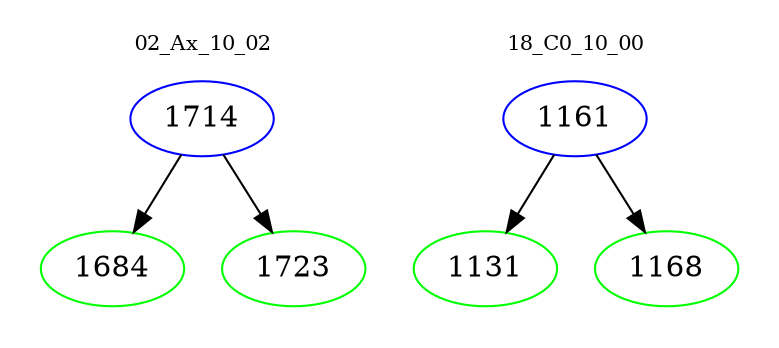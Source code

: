 digraph{
subgraph cluster_0 {
color = white
label = "02_Ax_10_02";
fontsize=10;
T0_1714 [label="1714", color="blue"]
T0_1714 -> T0_1684 [color="black"]
T0_1684 [label="1684", color="green"]
T0_1714 -> T0_1723 [color="black"]
T0_1723 [label="1723", color="green"]
}
subgraph cluster_1 {
color = white
label = "18_C0_10_00";
fontsize=10;
T1_1161 [label="1161", color="blue"]
T1_1161 -> T1_1131 [color="black"]
T1_1131 [label="1131", color="green"]
T1_1161 -> T1_1168 [color="black"]
T1_1168 [label="1168", color="green"]
}
}
